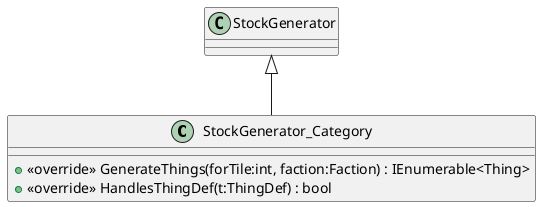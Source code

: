 @startuml
class StockGenerator_Category {
    + <<override>> GenerateThings(forTile:int, faction:Faction) : IEnumerable<Thing>
    + <<override>> HandlesThingDef(t:ThingDef) : bool
}
StockGenerator <|-- StockGenerator_Category
@enduml
